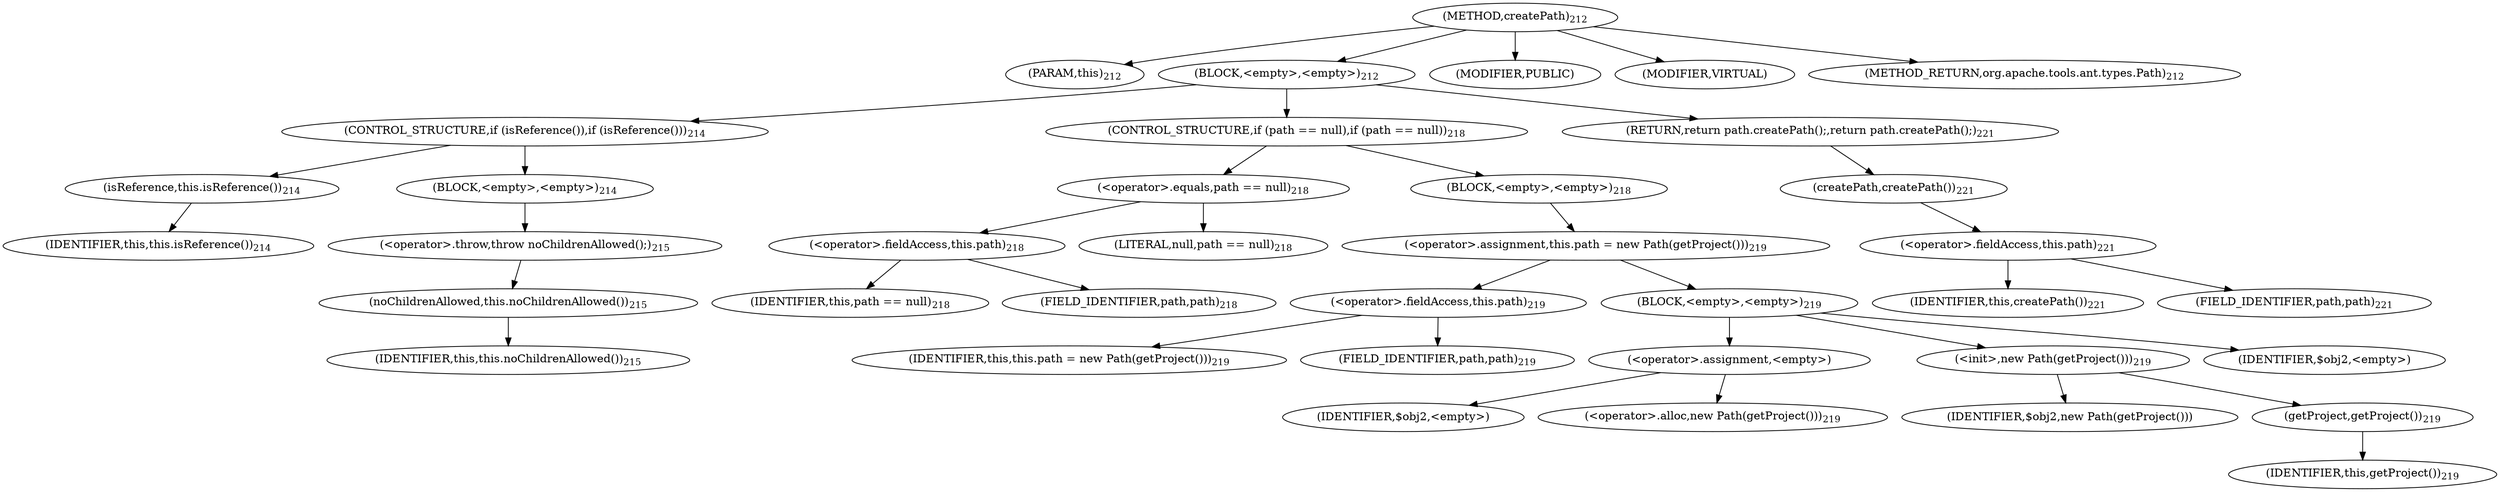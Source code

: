 digraph "createPath" {  
"308" [label = <(METHOD,createPath)<SUB>212</SUB>> ]
"27" [label = <(PARAM,this)<SUB>212</SUB>> ]
"309" [label = <(BLOCK,&lt;empty&gt;,&lt;empty&gt;)<SUB>212</SUB>> ]
"310" [label = <(CONTROL_STRUCTURE,if (isReference()),if (isReference()))<SUB>214</SUB>> ]
"311" [label = <(isReference,this.isReference())<SUB>214</SUB>> ]
"26" [label = <(IDENTIFIER,this,this.isReference())<SUB>214</SUB>> ]
"312" [label = <(BLOCK,&lt;empty&gt;,&lt;empty&gt;)<SUB>214</SUB>> ]
"313" [label = <(&lt;operator&gt;.throw,throw noChildrenAllowed();)<SUB>215</SUB>> ]
"314" [label = <(noChildrenAllowed,this.noChildrenAllowed())<SUB>215</SUB>> ]
"28" [label = <(IDENTIFIER,this,this.noChildrenAllowed())<SUB>215</SUB>> ]
"315" [label = <(CONTROL_STRUCTURE,if (path == null),if (path == null))<SUB>218</SUB>> ]
"316" [label = <(&lt;operator&gt;.equals,path == null)<SUB>218</SUB>> ]
"317" [label = <(&lt;operator&gt;.fieldAccess,this.path)<SUB>218</SUB>> ]
"318" [label = <(IDENTIFIER,this,path == null)<SUB>218</SUB>> ]
"319" [label = <(FIELD_IDENTIFIER,path,path)<SUB>218</SUB>> ]
"320" [label = <(LITERAL,null,path == null)<SUB>218</SUB>> ]
"321" [label = <(BLOCK,&lt;empty&gt;,&lt;empty&gt;)<SUB>218</SUB>> ]
"322" [label = <(&lt;operator&gt;.assignment,this.path = new Path(getProject()))<SUB>219</SUB>> ]
"323" [label = <(&lt;operator&gt;.fieldAccess,this.path)<SUB>219</SUB>> ]
"324" [label = <(IDENTIFIER,this,this.path = new Path(getProject()))<SUB>219</SUB>> ]
"325" [label = <(FIELD_IDENTIFIER,path,path)<SUB>219</SUB>> ]
"326" [label = <(BLOCK,&lt;empty&gt;,&lt;empty&gt;)<SUB>219</SUB>> ]
"327" [label = <(&lt;operator&gt;.assignment,&lt;empty&gt;)> ]
"328" [label = <(IDENTIFIER,$obj2,&lt;empty&gt;)> ]
"329" [label = <(&lt;operator&gt;.alloc,new Path(getProject()))<SUB>219</SUB>> ]
"330" [label = <(&lt;init&gt;,new Path(getProject()))<SUB>219</SUB>> ]
"331" [label = <(IDENTIFIER,$obj2,new Path(getProject()))> ]
"332" [label = <(getProject,getProject())<SUB>219</SUB>> ]
"29" [label = <(IDENTIFIER,this,getProject())<SUB>219</SUB>> ]
"333" [label = <(IDENTIFIER,$obj2,&lt;empty&gt;)> ]
"334" [label = <(RETURN,return path.createPath();,return path.createPath();)<SUB>221</SUB>> ]
"335" [label = <(createPath,createPath())<SUB>221</SUB>> ]
"336" [label = <(&lt;operator&gt;.fieldAccess,this.path)<SUB>221</SUB>> ]
"337" [label = <(IDENTIFIER,this,createPath())<SUB>221</SUB>> ]
"338" [label = <(FIELD_IDENTIFIER,path,path)<SUB>221</SUB>> ]
"339" [label = <(MODIFIER,PUBLIC)> ]
"340" [label = <(MODIFIER,VIRTUAL)> ]
"341" [label = <(METHOD_RETURN,org.apache.tools.ant.types.Path)<SUB>212</SUB>> ]
  "308" -> "27" 
  "308" -> "309" 
  "308" -> "339" 
  "308" -> "340" 
  "308" -> "341" 
  "309" -> "310" 
  "309" -> "315" 
  "309" -> "334" 
  "310" -> "311" 
  "310" -> "312" 
  "311" -> "26" 
  "312" -> "313" 
  "313" -> "314" 
  "314" -> "28" 
  "315" -> "316" 
  "315" -> "321" 
  "316" -> "317" 
  "316" -> "320" 
  "317" -> "318" 
  "317" -> "319" 
  "321" -> "322" 
  "322" -> "323" 
  "322" -> "326" 
  "323" -> "324" 
  "323" -> "325" 
  "326" -> "327" 
  "326" -> "330" 
  "326" -> "333" 
  "327" -> "328" 
  "327" -> "329" 
  "330" -> "331" 
  "330" -> "332" 
  "332" -> "29" 
  "334" -> "335" 
  "335" -> "336" 
  "336" -> "337" 
  "336" -> "338" 
}
